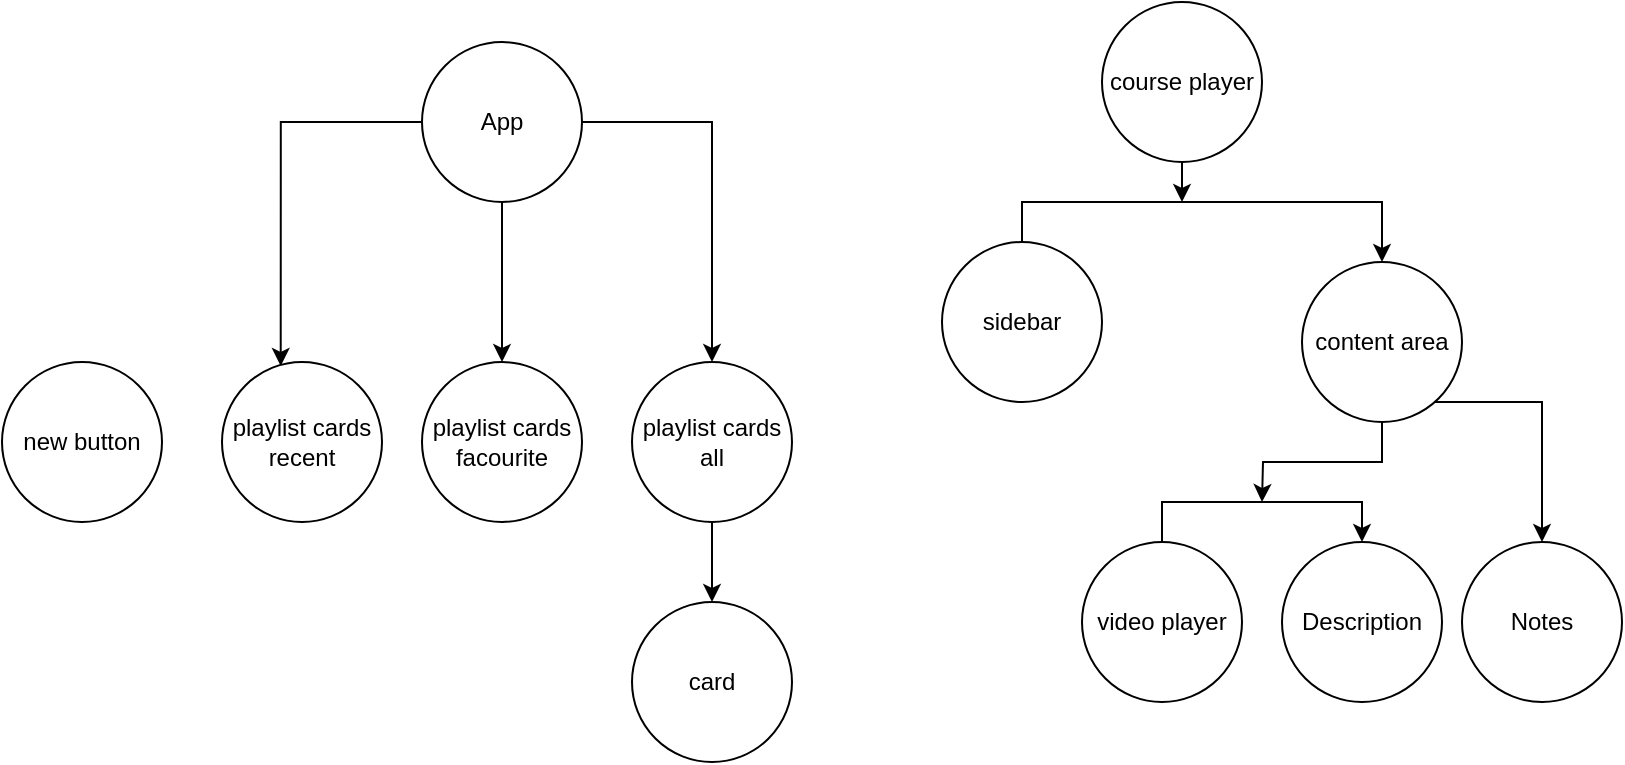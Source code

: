 <mxfile version="21.0.6" type="device"><diagram name="Page-1" id="DCmhw8GAPztW3yicu-Ip"><mxGraphModel dx="1178" dy="573" grid="1" gridSize="10" guides="1" tooltips="1" connect="1" arrows="1" fold="1" page="1" pageScale="1" pageWidth="850" pageHeight="1100" math="0" shadow="0"><root><mxCell id="0"/><mxCell id="1" parent="0"/><mxCell id="IQ6xdjjpC5Y-5Exl0UC3-7" value="" style="edgeStyle=orthogonalEdgeStyle;rounded=0;orthogonalLoop=1;jettySize=auto;html=1;" edge="1" parent="1" source="IQ6xdjjpC5Y-5Exl0UC3-1" target="IQ6xdjjpC5Y-5Exl0UC3-2"><mxGeometry relative="1" as="geometry"/></mxCell><mxCell id="IQ6xdjjpC5Y-5Exl0UC3-8" style="edgeStyle=orthogonalEdgeStyle;rounded=0;orthogonalLoop=1;jettySize=auto;html=1;exitX=1;exitY=0.5;exitDx=0;exitDy=0;entryX=0.5;entryY=0;entryDx=0;entryDy=0;" edge="1" parent="1" source="IQ6xdjjpC5Y-5Exl0UC3-1" target="IQ6xdjjpC5Y-5Exl0UC3-3"><mxGeometry relative="1" as="geometry"/></mxCell><mxCell id="IQ6xdjjpC5Y-5Exl0UC3-9" style="edgeStyle=orthogonalEdgeStyle;rounded=0;orthogonalLoop=1;jettySize=auto;html=1;exitX=0;exitY=0.5;exitDx=0;exitDy=0;entryX=0.367;entryY=0.025;entryDx=0;entryDy=0;entryPerimeter=0;" edge="1" parent="1" source="IQ6xdjjpC5Y-5Exl0UC3-1" target="IQ6xdjjpC5Y-5Exl0UC3-4"><mxGeometry relative="1" as="geometry"/></mxCell><mxCell id="IQ6xdjjpC5Y-5Exl0UC3-1" value="App" style="ellipse;whiteSpace=wrap;html=1;aspect=fixed;" vertex="1" parent="1"><mxGeometry x="240" y="100" width="80" height="80" as="geometry"/></mxCell><mxCell id="IQ6xdjjpC5Y-5Exl0UC3-2" value="playlist cards&lt;br&gt;facourite" style="ellipse;whiteSpace=wrap;html=1;aspect=fixed;" vertex="1" parent="1"><mxGeometry x="240" y="260" width="80" height="80" as="geometry"/></mxCell><mxCell id="IQ6xdjjpC5Y-5Exl0UC3-10" style="edgeStyle=orthogonalEdgeStyle;rounded=0;orthogonalLoop=1;jettySize=auto;html=1;exitX=0.5;exitY=1;exitDx=0;exitDy=0;" edge="1" parent="1" source="IQ6xdjjpC5Y-5Exl0UC3-3" target="IQ6xdjjpC5Y-5Exl0UC3-11"><mxGeometry relative="1" as="geometry"><mxPoint x="385" y="420" as="targetPoint"/></mxGeometry></mxCell><mxCell id="IQ6xdjjpC5Y-5Exl0UC3-3" value="playlist cards&lt;br&gt;all" style="ellipse;whiteSpace=wrap;html=1;aspect=fixed;" vertex="1" parent="1"><mxGeometry x="345" y="260" width="80" height="80" as="geometry"/></mxCell><mxCell id="IQ6xdjjpC5Y-5Exl0UC3-4" value="playlist cards recent" style="ellipse;whiteSpace=wrap;html=1;aspect=fixed;" vertex="1" parent="1"><mxGeometry x="140" y="260" width="80" height="80" as="geometry"/></mxCell><mxCell id="IQ6xdjjpC5Y-5Exl0UC3-5" value="new button" style="ellipse;whiteSpace=wrap;html=1;aspect=fixed;" vertex="1" parent="1"><mxGeometry x="30" y="260" width="80" height="80" as="geometry"/></mxCell><mxCell id="IQ6xdjjpC5Y-5Exl0UC3-11" value="card" style="ellipse;whiteSpace=wrap;html=1;aspect=fixed;" vertex="1" parent="1"><mxGeometry x="345" y="380" width="80" height="80" as="geometry"/></mxCell><mxCell id="IQ6xdjjpC5Y-5Exl0UC3-17" style="edgeStyle=orthogonalEdgeStyle;rounded=0;orthogonalLoop=1;jettySize=auto;html=1;exitX=0.5;exitY=1;exitDx=0;exitDy=0;" edge="1" parent="1" source="IQ6xdjjpC5Y-5Exl0UC3-12"><mxGeometry relative="1" as="geometry"><mxPoint x="620" y="180" as="targetPoint"/></mxGeometry></mxCell><mxCell id="IQ6xdjjpC5Y-5Exl0UC3-12" value="course player" style="ellipse;whiteSpace=wrap;html=1;aspect=fixed;" vertex="1" parent="1"><mxGeometry x="580" y="80" width="80" height="80" as="geometry"/></mxCell><mxCell id="IQ6xdjjpC5Y-5Exl0UC3-16" style="edgeStyle=orthogonalEdgeStyle;rounded=0;orthogonalLoop=1;jettySize=auto;html=1;exitX=0.5;exitY=0;exitDx=0;exitDy=0;entryX=0.5;entryY=0;entryDx=0;entryDy=0;" edge="1" parent="1" source="IQ6xdjjpC5Y-5Exl0UC3-13" target="IQ6xdjjpC5Y-5Exl0UC3-14"><mxGeometry relative="1" as="geometry"/></mxCell><mxCell id="IQ6xdjjpC5Y-5Exl0UC3-13" value="sidebar" style="ellipse;whiteSpace=wrap;html=1;aspect=fixed;" vertex="1" parent="1"><mxGeometry x="500" y="200" width="80" height="80" as="geometry"/></mxCell><mxCell id="IQ6xdjjpC5Y-5Exl0UC3-20" style="edgeStyle=orthogonalEdgeStyle;rounded=0;orthogonalLoop=1;jettySize=auto;html=1;exitX=0.5;exitY=1;exitDx=0;exitDy=0;" edge="1" parent="1" source="IQ6xdjjpC5Y-5Exl0UC3-14"><mxGeometry relative="1" as="geometry"><mxPoint x="720" y="290" as="targetPoint"/><Array as="points"><mxPoint x="720" y="280"/><mxPoint x="720" y="280"/></Array></mxGeometry></mxCell><mxCell id="IQ6xdjjpC5Y-5Exl0UC3-21" style="edgeStyle=orthogonalEdgeStyle;rounded=0;orthogonalLoop=1;jettySize=auto;html=1;exitX=0.5;exitY=1;exitDx=0;exitDy=0;entryX=0.5;entryY=0;entryDx=0;entryDy=0;" edge="1" parent="1" source="IQ6xdjjpC5Y-5Exl0UC3-14" target="IQ6xdjjpC5Y-5Exl0UC3-19"><mxGeometry relative="1" as="geometry"><Array as="points"><mxPoint x="800" y="280"/></Array></mxGeometry></mxCell><mxCell id="IQ6xdjjpC5Y-5Exl0UC3-25" style="edgeStyle=orthogonalEdgeStyle;rounded=0;orthogonalLoop=1;jettySize=auto;html=1;exitX=0.5;exitY=1;exitDx=0;exitDy=0;" edge="1" parent="1" source="IQ6xdjjpC5Y-5Exl0UC3-14"><mxGeometry relative="1" as="geometry"><mxPoint x="660" y="330" as="targetPoint"/></mxGeometry></mxCell><mxCell id="IQ6xdjjpC5Y-5Exl0UC3-14" value="content area" style="ellipse;whiteSpace=wrap;html=1;aspect=fixed;" vertex="1" parent="1"><mxGeometry x="680" y="210" width="80" height="80" as="geometry"/></mxCell><mxCell id="IQ6xdjjpC5Y-5Exl0UC3-24" style="edgeStyle=orthogonalEdgeStyle;rounded=0;orthogonalLoop=1;jettySize=auto;html=1;exitX=0.5;exitY=0;exitDx=0;exitDy=0;entryX=0.5;entryY=0;entryDx=0;entryDy=0;" edge="1" parent="1" source="IQ6xdjjpC5Y-5Exl0UC3-15" target="IQ6xdjjpC5Y-5Exl0UC3-18"><mxGeometry relative="1" as="geometry"><mxPoint x="720" y="330" as="targetPoint"/><Array as="points"><mxPoint x="610" y="330"/><mxPoint x="710" y="330"/></Array></mxGeometry></mxCell><mxCell id="IQ6xdjjpC5Y-5Exl0UC3-15" value="video player" style="ellipse;whiteSpace=wrap;html=1;aspect=fixed;" vertex="1" parent="1"><mxGeometry x="570" y="350" width="80" height="80" as="geometry"/></mxCell><mxCell id="IQ6xdjjpC5Y-5Exl0UC3-18" value="Description" style="ellipse;whiteSpace=wrap;html=1;aspect=fixed;" vertex="1" parent="1"><mxGeometry x="670" y="350" width="80" height="80" as="geometry"/></mxCell><mxCell id="IQ6xdjjpC5Y-5Exl0UC3-19" value="Notes" style="ellipse;whiteSpace=wrap;html=1;aspect=fixed;" vertex="1" parent="1"><mxGeometry x="760" y="350" width="80" height="80" as="geometry"/></mxCell></root></mxGraphModel></diagram></mxfile>